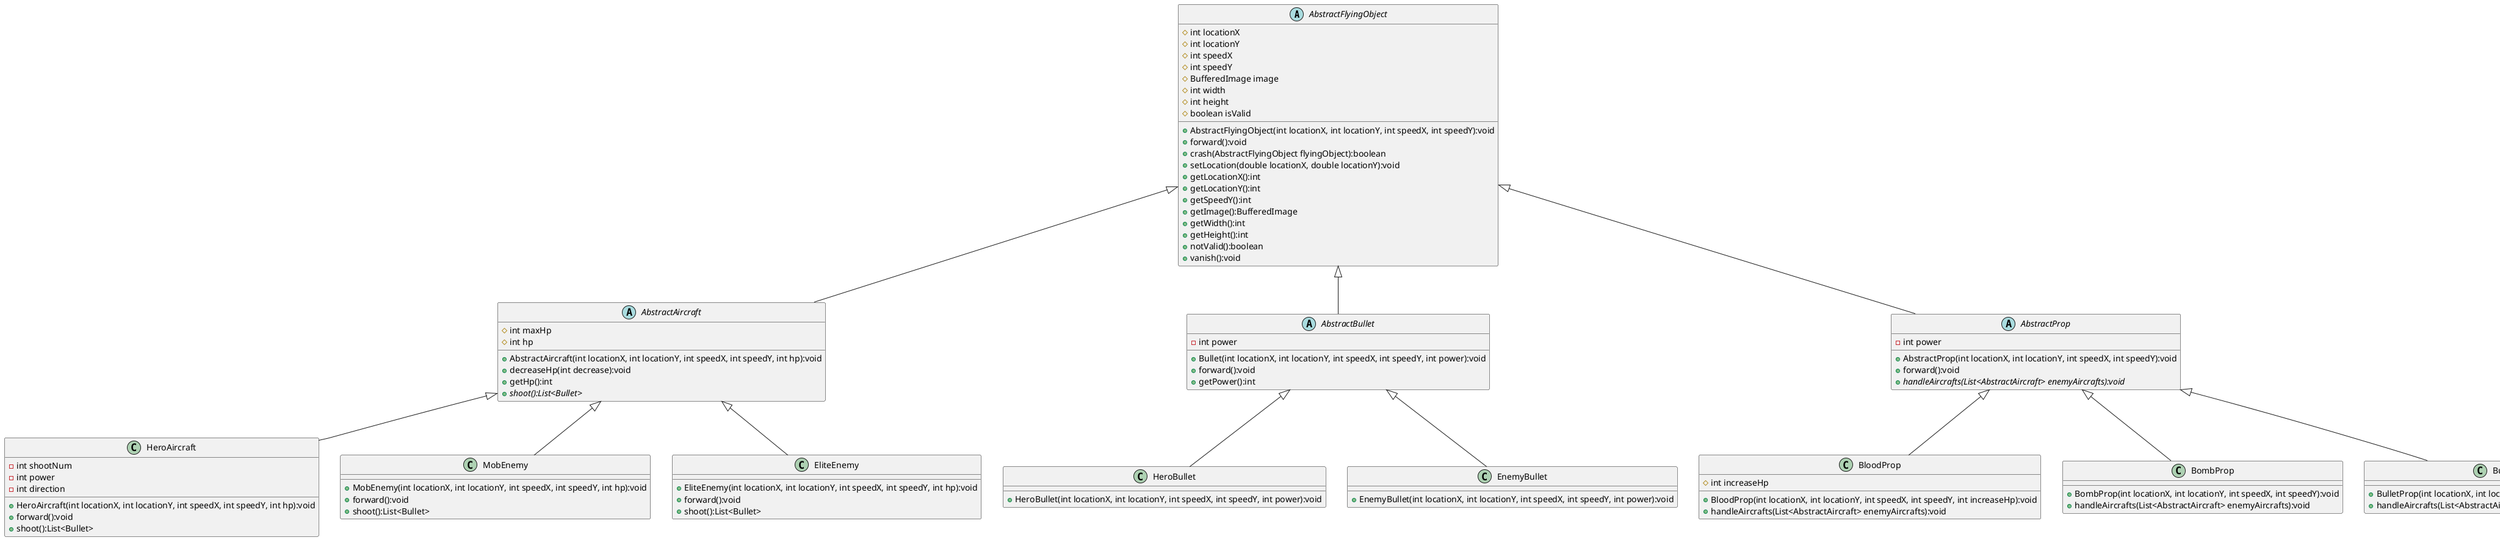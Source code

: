 @startuml
'https://plantuml.com/class-diagram

abstract class AbstractFlyingObject {
    # int locationX
    # int locationY
    # int speedX
    # int speedY
    # BufferedImage image
    # int width
    # int height
    # boolean isValid

    + AbstractFlyingObject(int locationX, int locationY, int speedX, int speedY):void
    + forward():void
    + crash(AbstractFlyingObject flyingObject):boolean
    + setLocation(double locationX, double locationY):void
    + getLocationX():int
    + getLocationY():int
    + getSpeedY():int
    + getImage():BufferedImage
    + getWidth():int
    + getHeight():int
    + notValid():boolean
    + vanish():void
}
abstract class AbstractAircraft {
	# int maxHp
    # int hp
    + AbstractAircraft(int locationX, int locationY, int speedX, int speedY, int hp):void
    + decreaseHp(int decrease):void
    + getHp():int
    + {abstract} shoot():List<Bullet>
 }

abstract class AbstractBullet {
    - int power
    + Bullet(int locationX, int locationY, int speedX, int speedY, int power):void
    + forward():void
	+ getPower():int
}

AbstractFlyingObject <|-- AbstractAircraft
AbstractFlyingObject <|-- AbstractBullet

AbstractAircraft <|-- HeroAircraft
AbstractAircraft <|-- MobEnemy

AbstractBullet <|-- HeroBullet
AbstractBullet <|-- EnemyBullet

class HeroAircraft {
    - int shootNum
    - int power
    - int direction
    + HeroAircraft(int locationX, int locationY, int speedX, int speedY, int hp):void
    + forward():void
    + shoot():List<Bullet>
}

class MobEnemy {
    + MobEnemy(int locationX, int locationY, int speedX, int speedY, int hp):void
    + forward():void
    + shoot():List<Bullet>
}

class EliteEnemy {
    + EliteEnemy(int locationX, int locationY, int speedX, int speedY, int hp):void
    + forward():void
    + shoot():List<Bullet>
}
AbstractAircraft <|-- EliteEnemy

class HeroBullet {
    + HeroBullet(int locationX, int locationY, int speedX, int speedY, int power):void
}

class EnemyBullet {
    + EnemyBullet(int locationX, int locationY, int speedX, int speedY, int power):void
}

abstract class AbstractProp {
    - int power
    + AbstractProp(int locationX, int locationY, int speedX, int speedY):void
    + forward():void
	+ {abstract} handleAircrafts(List<AbstractAircraft> enemyAircrafts):void
}
AbstractFlyingObject <|-- AbstractProp

class BloodProp {
    # int increaseHp
    + BloodProp(int locationX, int locationY, int speedX, int speedY, int increaseHp):void
    + handleAircrafts(List<AbstractAircraft> enemyAircrafts):void
}
AbstractProp <|-- BloodProp

class BombProp {
    + BombProp(int locationX, int locationY, int speedX, int speedY):void
    + handleAircrafts(List<AbstractAircraft> enemyAircrafts):void
}
AbstractProp <|-- BombProp

class BulletProp {
    + BulletProp(int locationX, int locationY, int speedX, int speedY):void
    + handleAircrafts(List<AbstractAircraft> enemyAircrafts):void
}
AbstractProp <|-- BulletProp

@enduml